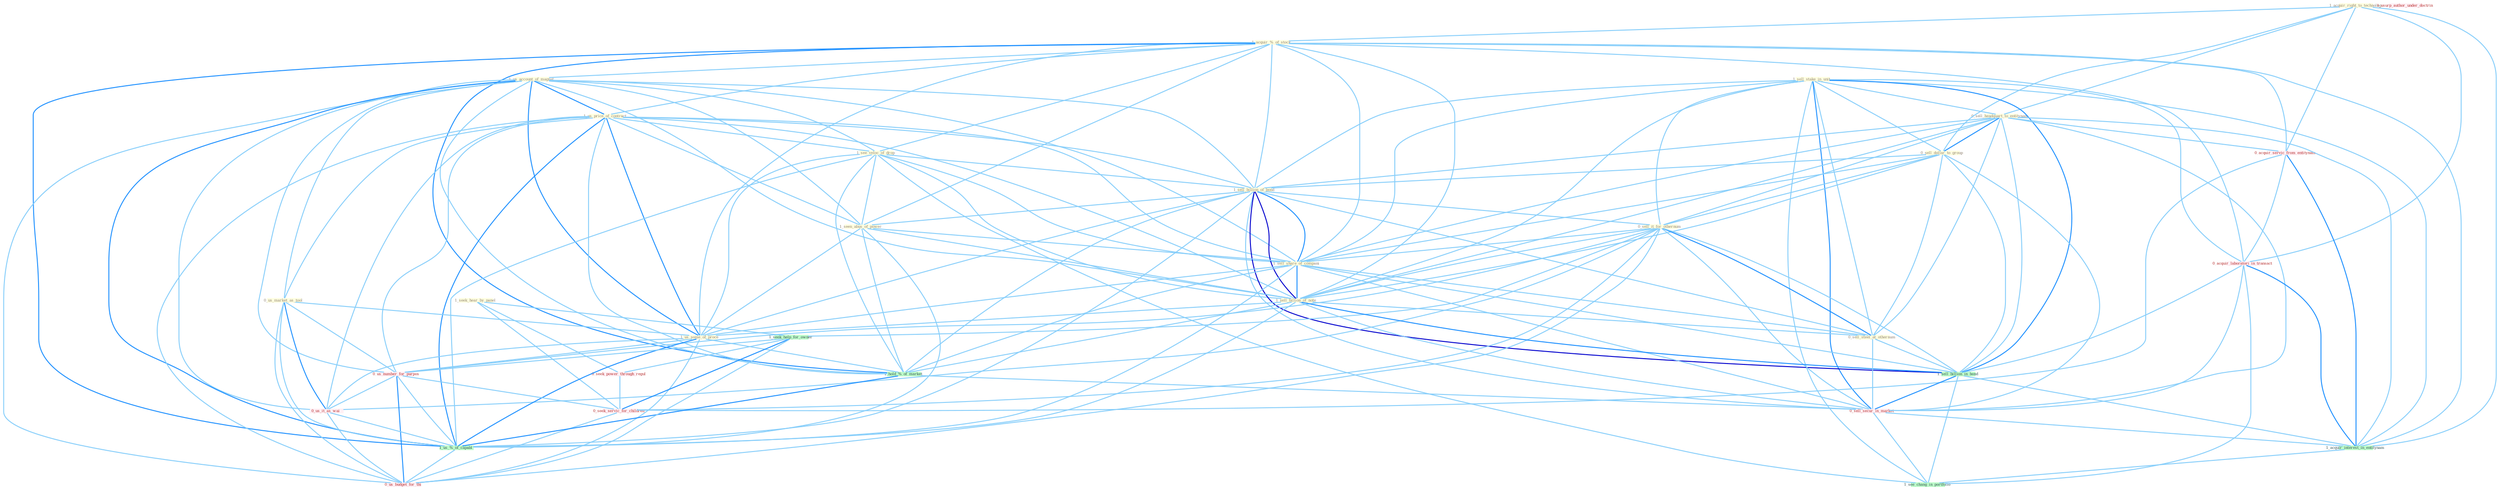 Graph G{ 
    node
    [shape=polygon,style=filled,width=.5,height=.06,color="#BDFCC9",fixedsize=true,fontsize=4,
    fontcolor="#2f4f4f"];
    {node
    [color="#ffffe0", fontcolor="#8b7d6b"] "1_acquir_right_to_technolog " "1_sell_stake_in_unit " "0_sell_headquart_to_entitynam " "1_acquir_%_of_stock " "1_us_account_of_magnat " "0_sell_dollar_to_group " "1_us_price_of_contract " "1_seek_hear_by_panel " "1_see_veloc_of_drop " "1_sell_billion_of_bond " "1_seen_abus_of_power " "0_sell_it_for_othernum " "1_sell_share_of_compani " "0_us_market_as_tool " "1_sell_billion_of_note " "0_sell_steel_at_othernum " "1_us_some_of_proce "}
{node [color="#fff0f5", fontcolor="#b22222"] "0_acquir_servic_from_entitynam " "0_seek_power_through_regul " "0_us_number_for_purpos " "0_acquir_laboratori_in_transact " "0_us_it_as_wai " "1_usurp_author_under_doctrin " "0_sell_secur_in_market " "0_seek_servic_for_children " "0_us_budget_for_thi "}
edge [color="#B0E2FF"];

	"1_acquir_right_to_technolog " -- "0_sell_headquart_to_entitynam " [w="1", color="#87cefa" ];
	"1_acquir_right_to_technolog " -- "1_acquir_%_of_stock " [w="1", color="#87cefa" ];
	"1_acquir_right_to_technolog " -- "0_sell_dollar_to_group " [w="1", color="#87cefa" ];
	"1_acquir_right_to_technolog " -- "0_acquir_servic_from_entitynam " [w="1", color="#87cefa" ];
	"1_acquir_right_to_technolog " -- "0_acquir_laboratori_in_transact " [w="1", color="#87cefa" ];
	"1_acquir_right_to_technolog " -- "1_acquir_interest_in_entitynam " [w="1", color="#87cefa" ];
	"1_sell_stake_in_unit " -- "0_sell_headquart_to_entitynam " [w="1", color="#87cefa" ];
	"1_sell_stake_in_unit " -- "0_sell_dollar_to_group " [w="1", color="#87cefa" ];
	"1_sell_stake_in_unit " -- "1_sell_billion_of_bond " [w="1", color="#87cefa" ];
	"1_sell_stake_in_unit " -- "0_sell_it_for_othernum " [w="1", color="#87cefa" ];
	"1_sell_stake_in_unit " -- "1_sell_share_of_compani " [w="1", color="#87cefa" ];
	"1_sell_stake_in_unit " -- "1_sell_billion_of_note " [w="1", color="#87cefa" ];
	"1_sell_stake_in_unit " -- "0_sell_steel_at_othernum " [w="1", color="#87cefa" ];
	"1_sell_stake_in_unit " -- "0_acquir_laboratori_in_transact " [w="1", color="#87cefa" ];
	"1_sell_stake_in_unit " -- "1_sell_billion_in_bond " [w="2", color="#1e90ff" , len=0.8];
	"1_sell_stake_in_unit " -- "0_sell_secur_in_market " [w="2", color="#1e90ff" , len=0.8];
	"1_sell_stake_in_unit " -- "1_acquir_interest_in_entitynam " [w="1", color="#87cefa" ];
	"1_sell_stake_in_unit " -- "1_see_chang_in_portfolio " [w="1", color="#87cefa" ];
	"0_sell_headquart_to_entitynam " -- "0_sell_dollar_to_group " [w="2", color="#1e90ff" , len=0.8];
	"0_sell_headquart_to_entitynam " -- "1_sell_billion_of_bond " [w="1", color="#87cefa" ];
	"0_sell_headquart_to_entitynam " -- "0_sell_it_for_othernum " [w="1", color="#87cefa" ];
	"0_sell_headquart_to_entitynam " -- "1_sell_share_of_compani " [w="1", color="#87cefa" ];
	"0_sell_headquart_to_entitynam " -- "1_sell_billion_of_note " [w="1", color="#87cefa" ];
	"0_sell_headquart_to_entitynam " -- "0_sell_steel_at_othernum " [w="1", color="#87cefa" ];
	"0_sell_headquart_to_entitynam " -- "0_acquir_servic_from_entitynam " [w="1", color="#87cefa" ];
	"0_sell_headquart_to_entitynam " -- "1_sell_billion_in_bond " [w="1", color="#87cefa" ];
	"0_sell_headquart_to_entitynam " -- "0_sell_secur_in_market " [w="1", color="#87cefa" ];
	"0_sell_headquart_to_entitynam " -- "1_acquir_interest_in_entitynam " [w="1", color="#87cefa" ];
	"1_acquir_%_of_stock " -- "1_us_account_of_magnat " [w="1", color="#87cefa" ];
	"1_acquir_%_of_stock " -- "1_us_price_of_contract " [w="1", color="#87cefa" ];
	"1_acquir_%_of_stock " -- "1_see_veloc_of_drop " [w="1", color="#87cefa" ];
	"1_acquir_%_of_stock " -- "1_sell_billion_of_bond " [w="1", color="#87cefa" ];
	"1_acquir_%_of_stock " -- "1_seen_abus_of_power " [w="1", color="#87cefa" ];
	"1_acquir_%_of_stock " -- "1_sell_share_of_compani " [w="1", color="#87cefa" ];
	"1_acquir_%_of_stock " -- "1_sell_billion_of_note " [w="1", color="#87cefa" ];
	"1_acquir_%_of_stock " -- "1_us_some_of_proce " [w="1", color="#87cefa" ];
	"1_acquir_%_of_stock " -- "0_acquir_servic_from_entitynam " [w="1", color="#87cefa" ];
	"1_acquir_%_of_stock " -- "1_hold_%_of_market " [w="2", color="#1e90ff" , len=0.8];
	"1_acquir_%_of_stock " -- "0_acquir_laboratori_in_transact " [w="1", color="#87cefa" ];
	"1_acquir_%_of_stock " -- "1_us_%_of_capabl " [w="2", color="#1e90ff" , len=0.8];
	"1_acquir_%_of_stock " -- "1_acquir_interest_in_entitynam " [w="1", color="#87cefa" ];
	"1_us_account_of_magnat " -- "1_us_price_of_contract " [w="2", color="#1e90ff" , len=0.8];
	"1_us_account_of_magnat " -- "1_see_veloc_of_drop " [w="1", color="#87cefa" ];
	"1_us_account_of_magnat " -- "1_sell_billion_of_bond " [w="1", color="#87cefa" ];
	"1_us_account_of_magnat " -- "1_seen_abus_of_power " [w="1", color="#87cefa" ];
	"1_us_account_of_magnat " -- "1_sell_share_of_compani " [w="1", color="#87cefa" ];
	"1_us_account_of_magnat " -- "0_us_market_as_tool " [w="1", color="#87cefa" ];
	"1_us_account_of_magnat " -- "1_sell_billion_of_note " [w="1", color="#87cefa" ];
	"1_us_account_of_magnat " -- "1_us_some_of_proce " [w="2", color="#1e90ff" , len=0.8];
	"1_us_account_of_magnat " -- "1_hold_%_of_market " [w="1", color="#87cefa" ];
	"1_us_account_of_magnat " -- "0_us_number_for_purpos " [w="1", color="#87cefa" ];
	"1_us_account_of_magnat " -- "0_us_it_as_wai " [w="1", color="#87cefa" ];
	"1_us_account_of_magnat " -- "1_us_%_of_capabl " [w="2", color="#1e90ff" , len=0.8];
	"1_us_account_of_magnat " -- "0_us_budget_for_thi " [w="1", color="#87cefa" ];
	"0_sell_dollar_to_group " -- "1_sell_billion_of_bond " [w="1", color="#87cefa" ];
	"0_sell_dollar_to_group " -- "0_sell_it_for_othernum " [w="1", color="#87cefa" ];
	"0_sell_dollar_to_group " -- "1_sell_share_of_compani " [w="1", color="#87cefa" ];
	"0_sell_dollar_to_group " -- "1_sell_billion_of_note " [w="1", color="#87cefa" ];
	"0_sell_dollar_to_group " -- "0_sell_steel_at_othernum " [w="1", color="#87cefa" ];
	"0_sell_dollar_to_group " -- "1_sell_billion_in_bond " [w="1", color="#87cefa" ];
	"0_sell_dollar_to_group " -- "0_sell_secur_in_market " [w="1", color="#87cefa" ];
	"1_us_price_of_contract " -- "1_see_veloc_of_drop " [w="1", color="#87cefa" ];
	"1_us_price_of_contract " -- "1_sell_billion_of_bond " [w="1", color="#87cefa" ];
	"1_us_price_of_contract " -- "1_seen_abus_of_power " [w="1", color="#87cefa" ];
	"1_us_price_of_contract " -- "1_sell_share_of_compani " [w="1", color="#87cefa" ];
	"1_us_price_of_contract " -- "0_us_market_as_tool " [w="1", color="#87cefa" ];
	"1_us_price_of_contract " -- "1_sell_billion_of_note " [w="1", color="#87cefa" ];
	"1_us_price_of_contract " -- "1_us_some_of_proce " [w="2", color="#1e90ff" , len=0.8];
	"1_us_price_of_contract " -- "1_hold_%_of_market " [w="1", color="#87cefa" ];
	"1_us_price_of_contract " -- "0_us_number_for_purpos " [w="1", color="#87cefa" ];
	"1_us_price_of_contract " -- "0_us_it_as_wai " [w="1", color="#87cefa" ];
	"1_us_price_of_contract " -- "1_us_%_of_capabl " [w="2", color="#1e90ff" , len=0.8];
	"1_us_price_of_contract " -- "0_us_budget_for_thi " [w="1", color="#87cefa" ];
	"1_seek_hear_by_panel " -- "1_seek_help_for_owner " [w="1", color="#87cefa" ];
	"1_seek_hear_by_panel " -- "0_seek_power_through_regul " [w="1", color="#87cefa" ];
	"1_seek_hear_by_panel " -- "0_seek_servic_for_children " [w="1", color="#87cefa" ];
	"1_see_veloc_of_drop " -- "1_sell_billion_of_bond " [w="1", color="#87cefa" ];
	"1_see_veloc_of_drop " -- "1_seen_abus_of_power " [w="1", color="#87cefa" ];
	"1_see_veloc_of_drop " -- "1_sell_share_of_compani " [w="1", color="#87cefa" ];
	"1_see_veloc_of_drop " -- "1_sell_billion_of_note " [w="1", color="#87cefa" ];
	"1_see_veloc_of_drop " -- "1_us_some_of_proce " [w="1", color="#87cefa" ];
	"1_see_veloc_of_drop " -- "1_hold_%_of_market " [w="1", color="#87cefa" ];
	"1_see_veloc_of_drop " -- "1_us_%_of_capabl " [w="1", color="#87cefa" ];
	"1_see_veloc_of_drop " -- "1_see_chang_in_portfolio " [w="1", color="#87cefa" ];
	"1_sell_billion_of_bond " -- "1_seen_abus_of_power " [w="1", color="#87cefa" ];
	"1_sell_billion_of_bond " -- "0_sell_it_for_othernum " [w="1", color="#87cefa" ];
	"1_sell_billion_of_bond " -- "1_sell_share_of_compani " [w="2", color="#1e90ff" , len=0.8];
	"1_sell_billion_of_bond " -- "1_sell_billion_of_note " [w="3", color="#0000cd" , len=0.6];
	"1_sell_billion_of_bond " -- "0_sell_steel_at_othernum " [w="1", color="#87cefa" ];
	"1_sell_billion_of_bond " -- "1_us_some_of_proce " [w="1", color="#87cefa" ];
	"1_sell_billion_of_bond " -- "1_hold_%_of_market " [w="1", color="#87cefa" ];
	"1_sell_billion_of_bond " -- "1_sell_billion_in_bond " [w="3", color="#0000cd" , len=0.6];
	"1_sell_billion_of_bond " -- "1_us_%_of_capabl " [w="1", color="#87cefa" ];
	"1_sell_billion_of_bond " -- "0_sell_secur_in_market " [w="1", color="#87cefa" ];
	"1_seen_abus_of_power " -- "1_sell_share_of_compani " [w="1", color="#87cefa" ];
	"1_seen_abus_of_power " -- "1_sell_billion_of_note " [w="1", color="#87cefa" ];
	"1_seen_abus_of_power " -- "1_us_some_of_proce " [w="1", color="#87cefa" ];
	"1_seen_abus_of_power " -- "1_hold_%_of_market " [w="1", color="#87cefa" ];
	"1_seen_abus_of_power " -- "1_us_%_of_capabl " [w="1", color="#87cefa" ];
	"0_sell_it_for_othernum " -- "1_sell_share_of_compani " [w="1", color="#87cefa" ];
	"0_sell_it_for_othernum " -- "1_sell_billion_of_note " [w="1", color="#87cefa" ];
	"0_sell_it_for_othernum " -- "0_sell_steel_at_othernum " [w="2", color="#1e90ff" , len=0.8];
	"0_sell_it_for_othernum " -- "1_seek_help_for_owner " [w="1", color="#87cefa" ];
	"0_sell_it_for_othernum " -- "0_us_number_for_purpos " [w="1", color="#87cefa" ];
	"0_sell_it_for_othernum " -- "1_sell_billion_in_bond " [w="1", color="#87cefa" ];
	"0_sell_it_for_othernum " -- "0_us_it_as_wai " [w="1", color="#87cefa" ];
	"0_sell_it_for_othernum " -- "0_sell_secur_in_market " [w="1", color="#87cefa" ];
	"0_sell_it_for_othernum " -- "0_seek_servic_for_children " [w="1", color="#87cefa" ];
	"0_sell_it_for_othernum " -- "0_us_budget_for_thi " [w="1", color="#87cefa" ];
	"1_sell_share_of_compani " -- "1_sell_billion_of_note " [w="2", color="#1e90ff" , len=0.8];
	"1_sell_share_of_compani " -- "0_sell_steel_at_othernum " [w="1", color="#87cefa" ];
	"1_sell_share_of_compani " -- "1_us_some_of_proce " [w="1", color="#87cefa" ];
	"1_sell_share_of_compani " -- "1_hold_%_of_market " [w="1", color="#87cefa" ];
	"1_sell_share_of_compani " -- "1_sell_billion_in_bond " [w="1", color="#87cefa" ];
	"1_sell_share_of_compani " -- "1_us_%_of_capabl " [w="1", color="#87cefa" ];
	"1_sell_share_of_compani " -- "0_sell_secur_in_market " [w="1", color="#87cefa" ];
	"0_us_market_as_tool " -- "1_us_some_of_proce " [w="1", color="#87cefa" ];
	"0_us_market_as_tool " -- "0_us_number_for_purpos " [w="1", color="#87cefa" ];
	"0_us_market_as_tool " -- "0_us_it_as_wai " [w="2", color="#1e90ff" , len=0.8];
	"0_us_market_as_tool " -- "1_us_%_of_capabl " [w="1", color="#87cefa" ];
	"0_us_market_as_tool " -- "0_us_budget_for_thi " [w="1", color="#87cefa" ];
	"1_sell_billion_of_note " -- "0_sell_steel_at_othernum " [w="1", color="#87cefa" ];
	"1_sell_billion_of_note " -- "1_us_some_of_proce " [w="1", color="#87cefa" ];
	"1_sell_billion_of_note " -- "1_hold_%_of_market " [w="1", color="#87cefa" ];
	"1_sell_billion_of_note " -- "1_sell_billion_in_bond " [w="2", color="#1e90ff" , len=0.8];
	"1_sell_billion_of_note " -- "1_us_%_of_capabl " [w="1", color="#87cefa" ];
	"1_sell_billion_of_note " -- "0_sell_secur_in_market " [w="1", color="#87cefa" ];
	"0_sell_steel_at_othernum " -- "1_sell_billion_in_bond " [w="1", color="#87cefa" ];
	"0_sell_steel_at_othernum " -- "0_sell_secur_in_market " [w="1", color="#87cefa" ];
	"1_us_some_of_proce " -- "1_hold_%_of_market " [w="1", color="#87cefa" ];
	"1_us_some_of_proce " -- "0_us_number_for_purpos " [w="1", color="#87cefa" ];
	"1_us_some_of_proce " -- "0_us_it_as_wai " [w="1", color="#87cefa" ];
	"1_us_some_of_proce " -- "1_us_%_of_capabl " [w="2", color="#1e90ff" , len=0.8];
	"1_us_some_of_proce " -- "0_us_budget_for_thi " [w="1", color="#87cefa" ];
	"1_seek_help_for_owner " -- "0_seek_power_through_regul " [w="1", color="#87cefa" ];
	"1_seek_help_for_owner " -- "0_us_number_for_purpos " [w="1", color="#87cefa" ];
	"1_seek_help_for_owner " -- "0_seek_servic_for_children " [w="2", color="#1e90ff" , len=0.8];
	"1_seek_help_for_owner " -- "0_us_budget_for_thi " [w="1", color="#87cefa" ];
	"0_acquir_servic_from_entitynam " -- "0_acquir_laboratori_in_transact " [w="1", color="#87cefa" ];
	"0_acquir_servic_from_entitynam " -- "1_acquir_interest_in_entitynam " [w="2", color="#1e90ff" , len=0.8];
	"0_acquir_servic_from_entitynam " -- "0_seek_servic_for_children " [w="1", color="#87cefa" ];
	"1_hold_%_of_market " -- "1_us_%_of_capabl " [w="2", color="#1e90ff" , len=0.8];
	"1_hold_%_of_market " -- "0_sell_secur_in_market " [w="1", color="#87cefa" ];
	"0_seek_power_through_regul " -- "0_seek_servic_for_children " [w="1", color="#87cefa" ];
	"0_us_number_for_purpos " -- "0_us_it_as_wai " [w="1", color="#87cefa" ];
	"0_us_number_for_purpos " -- "1_us_%_of_capabl " [w="1", color="#87cefa" ];
	"0_us_number_for_purpos " -- "0_seek_servic_for_children " [w="1", color="#87cefa" ];
	"0_us_number_for_purpos " -- "0_us_budget_for_thi " [w="2", color="#1e90ff" , len=0.8];
	"0_acquir_laboratori_in_transact " -- "1_sell_billion_in_bond " [w="1", color="#87cefa" ];
	"0_acquir_laboratori_in_transact " -- "0_sell_secur_in_market " [w="1", color="#87cefa" ];
	"0_acquir_laboratori_in_transact " -- "1_acquir_interest_in_entitynam " [w="2", color="#1e90ff" , len=0.8];
	"0_acquir_laboratori_in_transact " -- "1_see_chang_in_portfolio " [w="1", color="#87cefa" ];
	"1_sell_billion_in_bond " -- "0_sell_secur_in_market " [w="2", color="#1e90ff" , len=0.8];
	"1_sell_billion_in_bond " -- "1_acquir_interest_in_entitynam " [w="1", color="#87cefa" ];
	"1_sell_billion_in_bond " -- "1_see_chang_in_portfolio " [w="1", color="#87cefa" ];
	"0_us_it_as_wai " -- "1_us_%_of_capabl " [w="1", color="#87cefa" ];
	"0_us_it_as_wai " -- "0_us_budget_for_thi " [w="1", color="#87cefa" ];
	"1_us_%_of_capabl " -- "0_us_budget_for_thi " [w="1", color="#87cefa" ];
	"0_sell_secur_in_market " -- "1_acquir_interest_in_entitynam " [w="1", color="#87cefa" ];
	"0_sell_secur_in_market " -- "1_see_chang_in_portfolio " [w="1", color="#87cefa" ];
	"1_acquir_interest_in_entitynam " -- "1_see_chang_in_portfolio " [w="1", color="#87cefa" ];
	"0_seek_servic_for_children " -- "0_us_budget_for_thi " [w="1", color="#87cefa" ];
}